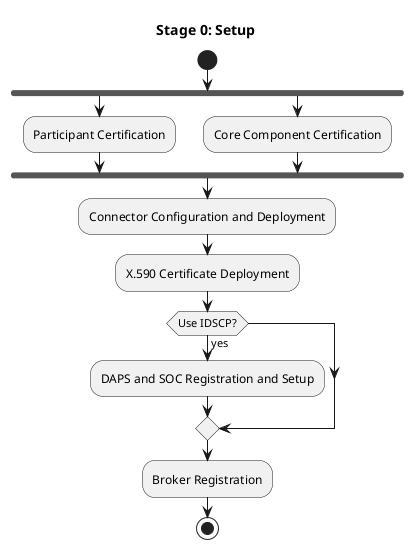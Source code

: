 @startuml

start

title Stage 0: Setup

fork
:Participant Certification;
fork again
:Core Component Certification;
end fork

:Connector Configuration and Deployment;
:X.590 Certificate Deployment;

if (Use IDSCP?) then (yes)
    :DAPS and SOC Registration and Setup;
endif

:Broker Registration;

stop

@enduml